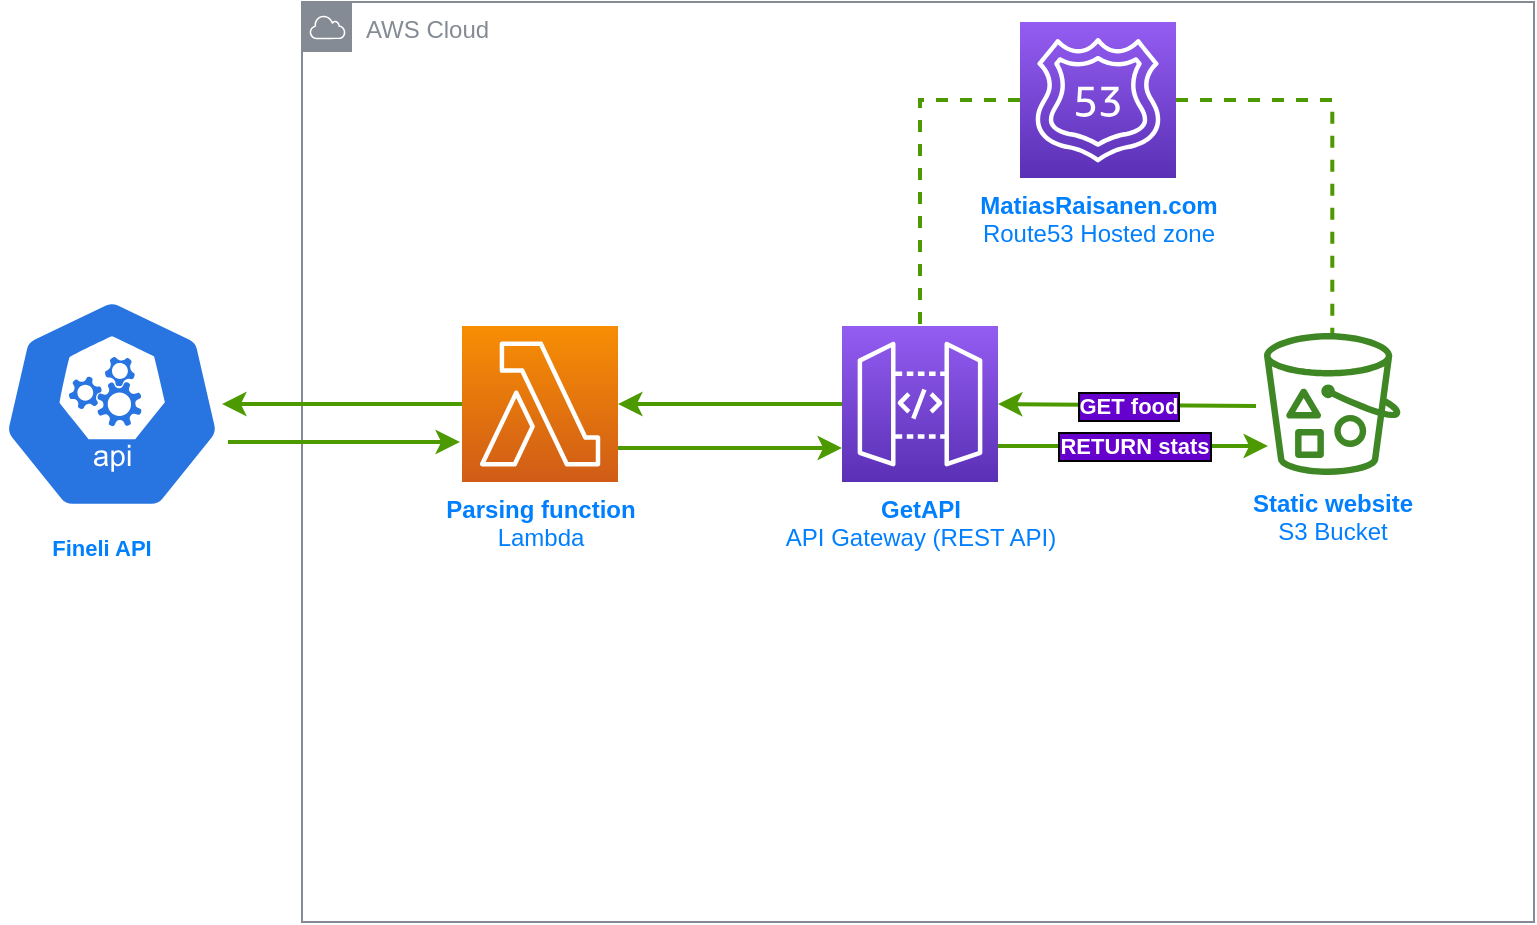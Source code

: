 <mxfile version="20.4.1" type="device"><diagram id="xwm2yCKFupjTG_3PH-Wp" name="Page-1"><mxGraphModel dx="1118" dy="565" grid="1" gridSize="10" guides="1" tooltips="1" connect="1" arrows="1" fold="1" page="1" pageScale="1" pageWidth="827" pageHeight="1169" math="0" shadow="0"><root><mxCell id="0"/><mxCell id="1" parent="0"/><mxCell id="2GJSY5aYCOrNIW1YlnAH-18" value="AWS Cloud" style="points=[[0,0],[0.25,0],[0.5,0],[0.75,0],[1,0],[1,0.25],[1,0.5],[1,0.75],[1,1],[0.75,1],[0.5,1],[0.25,1],[0,1],[0,0.75],[0,0.5],[0,0.25]];outlineConnect=0;gradientColor=none;html=1;whiteSpace=wrap;fontSize=12;fontStyle=0;container=1;pointerEvents=0;collapsible=0;recursiveResize=0;shape=mxgraph.aws4.group;grIcon=mxgraph.aws4.group_aws_cloud;strokeColor=#858B94;fillColor=none;verticalAlign=top;align=left;spacingLeft=30;fontColor=#858B94;dashed=0;" parent="1" vertex="1"><mxGeometry x="170" y="40" width="616" height="460" as="geometry"/></mxCell><mxCell id="LtDOuTQ39GvWO2Fx8b3P-21" value="" style="edgeStyle=orthogonalEdgeStyle;shape=connector;rounded=0;orthogonalLoop=1;jettySize=auto;html=1;labelBackgroundColor=default;strokeColor=#4D9900;strokeWidth=2;fontFamily=Helvetica;fontSize=11;fontColor=#007FFF;endArrow=classic;" edge="1" parent="2GJSY5aYCOrNIW1YlnAH-18" source="BmDGQLYra--W-K-DoZlu-3" target="gthEMVS7y0xNyNdEzm3U-1"><mxGeometry relative="1" as="geometry"/></mxCell><mxCell id="LtDOuTQ39GvWO2Fx8b3P-23" value="RETURN stats" style="edgeStyle=orthogonalEdgeStyle;shape=connector;rounded=0;orthogonalLoop=1;jettySize=auto;html=1;labelBackgroundColor=#6600CC;strokeColor=#4D9900;strokeWidth=2;fontFamily=Helvetica;fontSize=11;fontColor=#FFFFFF;endArrow=classic;labelBorderColor=default;spacingTop=0;spacingLeft=0;fontStyle=1" edge="1" parent="2GJSY5aYCOrNIW1YlnAH-18"><mxGeometry relative="1" as="geometry"><mxPoint x="348" y="222" as="sourcePoint"/><mxPoint x="483" y="222" as="targetPoint"/></mxGeometry></mxCell><mxCell id="BmDGQLYra--W-K-DoZlu-3" value="&lt;b&gt;GetAPI&lt;/b&gt;&lt;br&gt;API Gateway (REST API)" style="sketch=0;points=[[0,0,0],[0.25,0,0],[0.5,0,0],[0.75,0,0],[1,0,0],[0,1,0],[0.25,1,0],[0.5,1,0],[0.75,1,0],[1,1,0],[0,0.25,0],[0,0.5,0],[0,0.75,0],[1,0.25,0],[1,0.5,0],[1,0.75,0]];outlineConnect=0;fontColor=#007FFF;gradientColor=#945DF2;gradientDirection=north;fillColor=#5A30B5;strokeColor=#ffffff;dashed=0;verticalLabelPosition=bottom;verticalAlign=top;align=center;fontSize=12;fontStyle=0;aspect=fixed;shape=mxgraph.aws4.resourceIcon;resIcon=mxgraph.aws4.api_gateway;html=1;labelPosition=center;" parent="2GJSY5aYCOrNIW1YlnAH-18" vertex="1"><mxGeometry x="270" y="162" width="78" height="78" as="geometry"/></mxCell><mxCell id="LtDOuTQ39GvWO2Fx8b3P-22" value="" style="edgeStyle=orthogonalEdgeStyle;shape=connector;rounded=0;orthogonalLoop=1;jettySize=auto;html=1;labelBackgroundColor=default;strokeColor=#4D9900;strokeWidth=2;fontFamily=Helvetica;fontSize=11;fontColor=#007FFF;endArrow=classic;" edge="1" parent="2GJSY5aYCOrNIW1YlnAH-18"><mxGeometry relative="1" as="geometry"><mxPoint x="158" y="223" as="sourcePoint"/><mxPoint x="270" y="223" as="targetPoint"/></mxGeometry></mxCell><mxCell id="gthEMVS7y0xNyNdEzm3U-1" value="&lt;b&gt;Parsing function&lt;/b&gt;&lt;br&gt;Lambda" style="sketch=0;points=[[0,0,0],[0.25,0,0],[0.5,0,0],[0.75,0,0],[1,0,0],[0,1,0],[0.25,1,0],[0.5,1,0],[0.75,1,0],[1,1,0],[0,0.25,0],[0,0.5,0],[0,0.75,0],[1,0.25,0],[1,0.5,0],[1,0.75,0]];outlineConnect=0;fontColor=#007FFF;gradientColor=#F78E04;gradientDirection=north;fillColor=#D05C17;strokeColor=#ffffff;dashed=0;verticalLabelPosition=bottom;verticalAlign=top;align=center;fontSize=12;fontStyle=0;aspect=fixed;shape=mxgraph.aws4.resourceIcon;resIcon=mxgraph.aws4.lambda;html=1;" parent="2GJSY5aYCOrNIW1YlnAH-18" vertex="1"><mxGeometry x="80" y="162" width="78" height="78" as="geometry"/></mxCell><mxCell id="-xcAe9-d7gHpZYY9VSKh-9" value="&lt;b&gt;Static website&lt;/b&gt;&lt;br&gt;S3 Bucket" style="sketch=0;outlineConnect=0;fontColor=#007FFF;gradientColor=none;fillColor=#3F8624;strokeColor=none;dashed=0;verticalLabelPosition=bottom;verticalAlign=top;align=center;fontSize=12;fontStyle=0;aspect=fixed;pointerEvents=1;shape=mxgraph.aws4.bucket_with_objects;html=1;" parent="2GJSY5aYCOrNIW1YlnAH-18" vertex="1"><mxGeometry x="481" y="165.5" width="68.27" height="71" as="geometry"/></mxCell><mxCell id="LtDOuTQ39GvWO2Fx8b3P-20" value="GET food" style="endArrow=classic;html=1;rounded=0;labelBackgroundColor=#6600CC;strokeColor=#4D9900;strokeWidth=2;fontFamily=Helvetica;fontSize=11;fontColor=#FFFFFF;shape=connector;entryX=1;entryY=0.5;entryDx=0;entryDy=0;entryPerimeter=0;labelBorderColor=default;fontStyle=1" edge="1" parent="2GJSY5aYCOrNIW1YlnAH-18" target="BmDGQLYra--W-K-DoZlu-3"><mxGeometry width="50" height="50" relative="1" as="geometry"><mxPoint x="477" y="202" as="sourcePoint"/><mxPoint x="373" y="202" as="targetPoint"/></mxGeometry></mxCell><mxCell id="LtDOuTQ39GvWO2Fx8b3P-39" value="" style="edgeStyle=orthogonalEdgeStyle;shape=connector;rounded=0;orthogonalLoop=1;jettySize=auto;html=1;labelBackgroundColor=default;strokeColor=#4D9900;strokeWidth=2;fontFamily=Helvetica;fontSize=11;fontColor=#007FFF;endArrow=classic;" edge="1" parent="2GJSY5aYCOrNIW1YlnAH-18"><mxGeometry relative="1" as="geometry"><mxPoint x="-37" y="220" as="sourcePoint"/><mxPoint x="79" y="220" as="targetPoint"/></mxGeometry></mxCell><mxCell id="LtDOuTQ39GvWO2Fx8b3P-30" value="" style="edgeStyle=orthogonalEdgeStyle;rounded=0;orthogonalLoop=1;jettySize=auto;html=1;labelBackgroundColor=default;strokeColor=#4D9900;strokeWidth=2;fontFamily=Helvetica;fontSize=11;fontColor=#007FFE;endArrow=none;dashed=1;entryX=0.5;entryY=0;entryDx=0;entryDy=0;entryPerimeter=0;endFill=0;" edge="1" parent="1" source="LtDOuTQ39GvWO2Fx8b3P-24" target="BmDGQLYra--W-K-DoZlu-3"><mxGeometry relative="1" as="geometry"><mxPoint x="449" y="89" as="targetPoint"/></mxGeometry></mxCell><mxCell id="LtDOuTQ39GvWO2Fx8b3P-32" value="" style="edgeStyle=orthogonalEdgeStyle;shape=connector;rounded=0;orthogonalLoop=1;jettySize=auto;html=1;labelBackgroundColor=default;strokeColor=#4D9900;strokeWidth=2;fontFamily=Helvetica;fontSize=11;fontColor=#007FFE;endArrow=none;endFill=0;dashed=1;" edge="1" parent="1" source="LtDOuTQ39GvWO2Fx8b3P-24" target="-xcAe9-d7gHpZYY9VSKh-9"><mxGeometry relative="1" as="geometry"><mxPoint x="666" y="89" as="targetPoint"/></mxGeometry></mxCell><mxCell id="LtDOuTQ39GvWO2Fx8b3P-24" value="&lt;font color=&quot;#007ffe&quot;&gt;&lt;b&gt;MatiasRaisanen.com&lt;/b&gt;&lt;br&gt;Route53 Hosted zone&lt;br&gt;&lt;/font&gt;" style="sketch=0;points=[[0,0,0],[0.25,0,0],[0.5,0,0],[0.75,0,0],[1,0,0],[0,1,0],[0.25,1,0],[0.5,1,0],[0.75,1,0],[1,1,0],[0,0.25,0],[0,0.5,0],[0,0.75,0],[1,0.25,0],[1,0.5,0],[1,0.75,0]];outlineConnect=0;fontColor=#232F3E;gradientColor=#945DF2;gradientDirection=north;fillColor=#5A30B5;strokeColor=#ffffff;dashed=0;verticalLabelPosition=bottom;verticalAlign=top;align=center;html=1;fontSize=12;fontStyle=0;aspect=fixed;shape=mxgraph.aws4.resourceIcon;resIcon=mxgraph.aws4.route_53;fontFamily=Helvetica;" vertex="1" parent="1"><mxGeometry x="529" y="50" width="78" height="78" as="geometry"/></mxCell><mxCell id="LtDOuTQ39GvWO2Fx8b3P-35" value="" style="edgeStyle=orthogonalEdgeStyle;shape=connector;rounded=0;orthogonalLoop=1;jettySize=auto;html=1;labelBackgroundColor=default;strokeColor=#4D9900;strokeWidth=2;fontFamily=Helvetica;fontSize=11;fontColor=#007FFE;endArrow=none;endFill=0;startArrow=classic;startFill=1;" edge="1" parent="1" source="LtDOuTQ39GvWO2Fx8b3P-33" target="gthEMVS7y0xNyNdEzm3U-1"><mxGeometry relative="1" as="geometry"><mxPoint x="165" y="244" as="targetPoint"/></mxGeometry></mxCell><mxCell id="LtDOuTQ39GvWO2Fx8b3P-33" value="" style="sketch=0;html=1;dashed=0;whitespace=wrap;fillColor=#2875E2;strokeColor=#ffffff;points=[[0.005,0.63,0],[0.1,0.2,0],[0.9,0.2,0],[0.5,0,0],[0.995,0.63,0],[0.72,0.99,0],[0.5,1,0],[0.28,0.99,0]];shape=mxgraph.kubernetes.icon;prIcon=api;fontFamily=Helvetica;fontSize=11;fontColor=#007FFE;" vertex="1" parent="1"><mxGeometry x="20" y="184.5" width="110" height="113" as="geometry"/></mxCell><mxCell id="LtDOuTQ39GvWO2Fx8b3P-36" value="Fineli API&lt;br&gt;" style="text;html=1;strokeColor=none;fillColor=none;align=center;verticalAlign=middle;whiteSpace=wrap;rounded=0;fontFamily=Helvetica;fontSize=11;fontColor=#007FFE;fontStyle=1" vertex="1" parent="1"><mxGeometry x="40" y="297.5" width="60" height="30" as="geometry"/></mxCell></root></mxGraphModel></diagram></mxfile>
